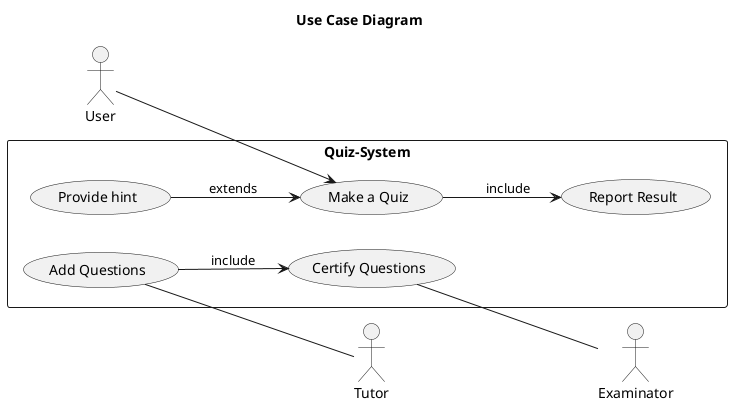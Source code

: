 @startuml
title Use Case Diagram

actor User as U
actor Tutor as T
actor Examinator as E

left to right direction
skinparam monochrome true
skinparam packageStyle rectangle

rectangle "Quiz-System" {
    U --> (Make a Quiz)
    (Make a Quiz) --> (Report Result) : include
    (Provide hint) --> (Make a Quiz) : extends
    (Add Questions) -- T
    (Certify Questions) -- E
    (Add Questions) --> (Certify Questions) : include
}
@enduml
